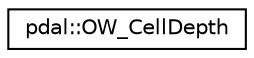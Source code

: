 digraph "Graphical Class Hierarchy"
{
  edge [fontname="Helvetica",fontsize="10",labelfontname="Helvetica",labelfontsize="10"];
  node [fontname="Helvetica",fontsize="10",shape=record];
  rankdir="LR";
  Node1 [label="pdal::OW_CellDepth",height=0.2,width=0.4,color="black", fillcolor="white", style="filled",URL="$namespacepdal.html#structpdal_1_1OW__CellDepth"];
}
